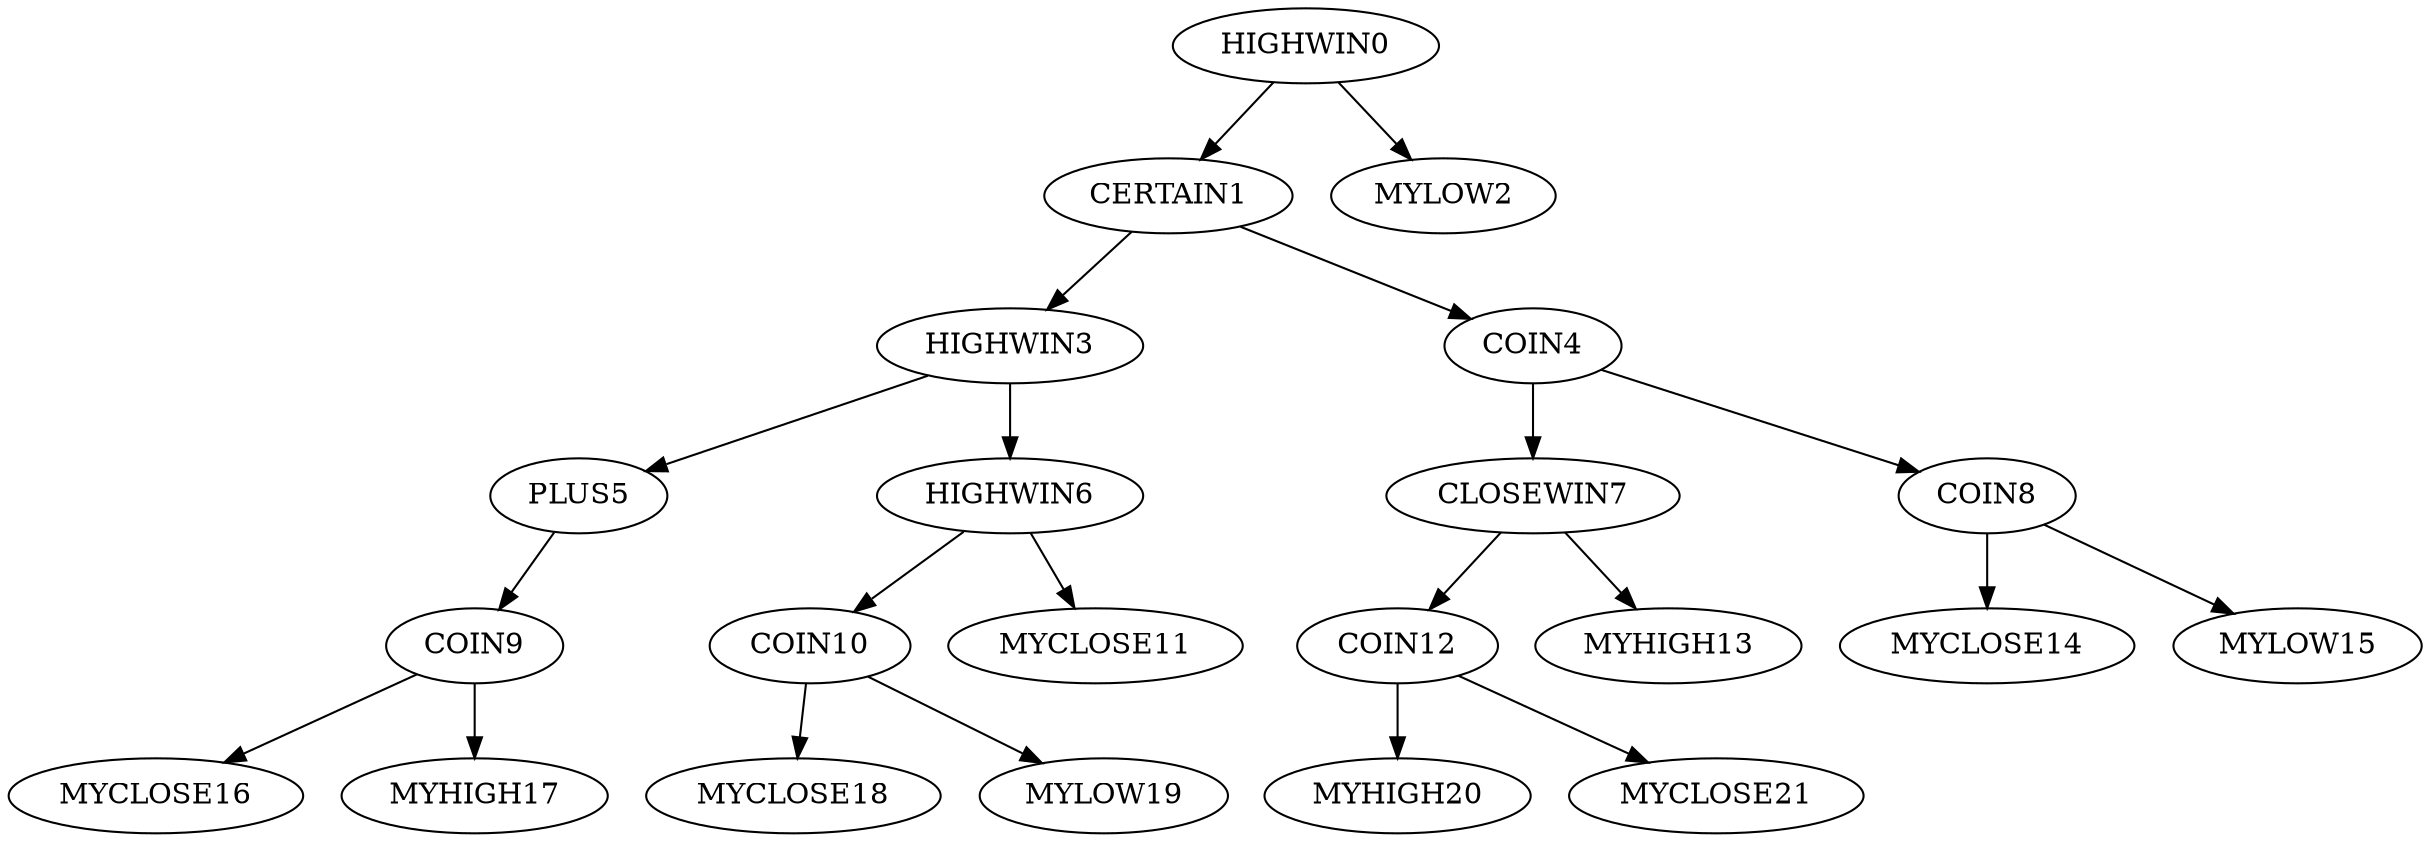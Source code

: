 digraph T {
	HIGHWIN0 -> CERTAIN1;
	HIGHWIN0 -> MYLOW2;
	CERTAIN1 -> HIGHWIN3;
	CERTAIN1 -> COIN4;
	HIGHWIN3 -> PLUS5;
	HIGHWIN3 -> HIGHWIN6;
	COIN4 -> CLOSEWIN7;
	COIN4 -> COIN8;
	PLUS5 -> COIN9;
	HIGHWIN6 -> COIN10;
	HIGHWIN6 -> MYCLOSE11;
	CLOSEWIN7 -> COIN12;
	CLOSEWIN7 -> MYHIGH13;
	COIN8 -> MYCLOSE14;
	COIN8 -> MYLOW15;
	COIN9 -> MYCLOSE16;
	COIN9 -> MYHIGH17;
	COIN10 -> MYCLOSE18;
	COIN10 -> MYLOW19;
	COIN12 -> MYHIGH20;
	COIN12 -> MYCLOSE21;
}